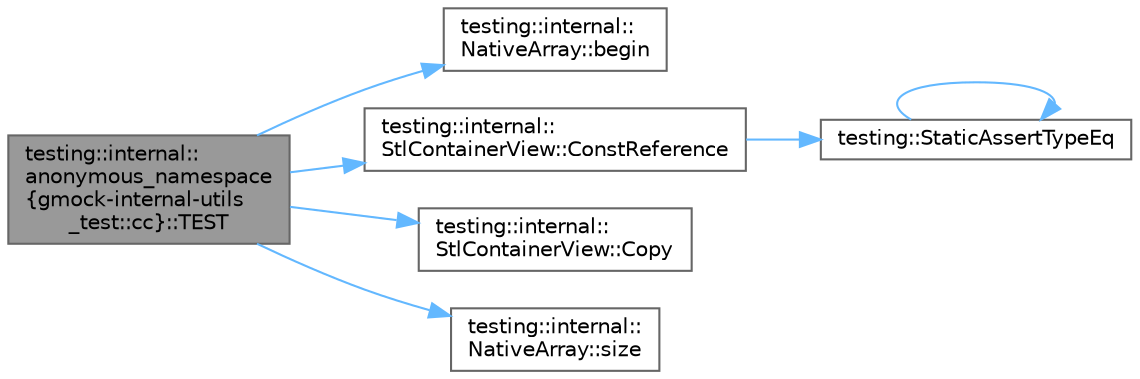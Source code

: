 digraph "testing::internal::anonymous_namespace{gmock-internal-utils_test::cc}::TEST"
{
 // LATEX_PDF_SIZE
  bgcolor="transparent";
  edge [fontname=Helvetica,fontsize=10,labelfontname=Helvetica,labelfontsize=10];
  node [fontname=Helvetica,fontsize=10,shape=box,height=0.2,width=0.4];
  rankdir="LR";
  Node1 [id="Node000001",label="testing::internal::\lanonymous_namespace\l\{gmock-internal-utils\l_test::cc\}::TEST",height=0.2,width=0.4,color="gray40", fillcolor="grey60", style="filled", fontcolor="black",tooltip=" "];
  Node1 -> Node2 [id="edge1_Node000001_Node000002",color="steelblue1",style="solid",tooltip=" "];
  Node2 [id="Node000002",label="testing::internal::\lNativeArray::begin",height=0.2,width=0.4,color="grey40", fillcolor="white", style="filled",URL="$classtesting_1_1internal_1_1_native_array.html#a3046d93cfa23097e7b7c91f5f982dc78",tooltip=" "];
  Node1 -> Node3 [id="edge2_Node000001_Node000003",color="steelblue1",style="solid",tooltip=" "];
  Node3 [id="Node000003",label="testing::internal::\lStlContainerView::ConstReference",height=0.2,width=0.4,color="grey40", fillcolor="white", style="filled",URL="$classtesting_1_1internal_1_1_stl_container_view.html#a36eccf53329730f6e55c12002128bf25",tooltip=" "];
  Node3 -> Node4 [id="edge3_Node000003_Node000004",color="steelblue1",style="solid",tooltip=" "];
  Node4 [id="Node000004",label="testing::StaticAssertTypeEq",height=0.2,width=0.4,color="grey40", fillcolor="white", style="filled",URL="$namespacetesting.html#a661e70fc6afeb5c085eed3716aa45059",tooltip=" "];
  Node4 -> Node4 [id="edge4_Node000004_Node000004",color="steelblue1",style="solid",tooltip=" "];
  Node1 -> Node5 [id="edge5_Node000001_Node000005",color="steelblue1",style="solid",tooltip=" "];
  Node5 [id="Node000005",label="testing::internal::\lStlContainerView::Copy",height=0.2,width=0.4,color="grey40", fillcolor="white", style="filled",URL="$classtesting_1_1internal_1_1_stl_container_view.html#a441123838221f1284873f66ed968f279",tooltip=" "];
  Node1 -> Node6 [id="edge6_Node000001_Node000006",color="steelblue1",style="solid",tooltip=" "];
  Node6 [id="Node000006",label="testing::internal::\lNativeArray::size",height=0.2,width=0.4,color="grey40", fillcolor="white", style="filled",URL="$classtesting_1_1internal_1_1_native_array.html#af96a4a5ca0cdd5d163c47a081f08bd89",tooltip=" "];
}
